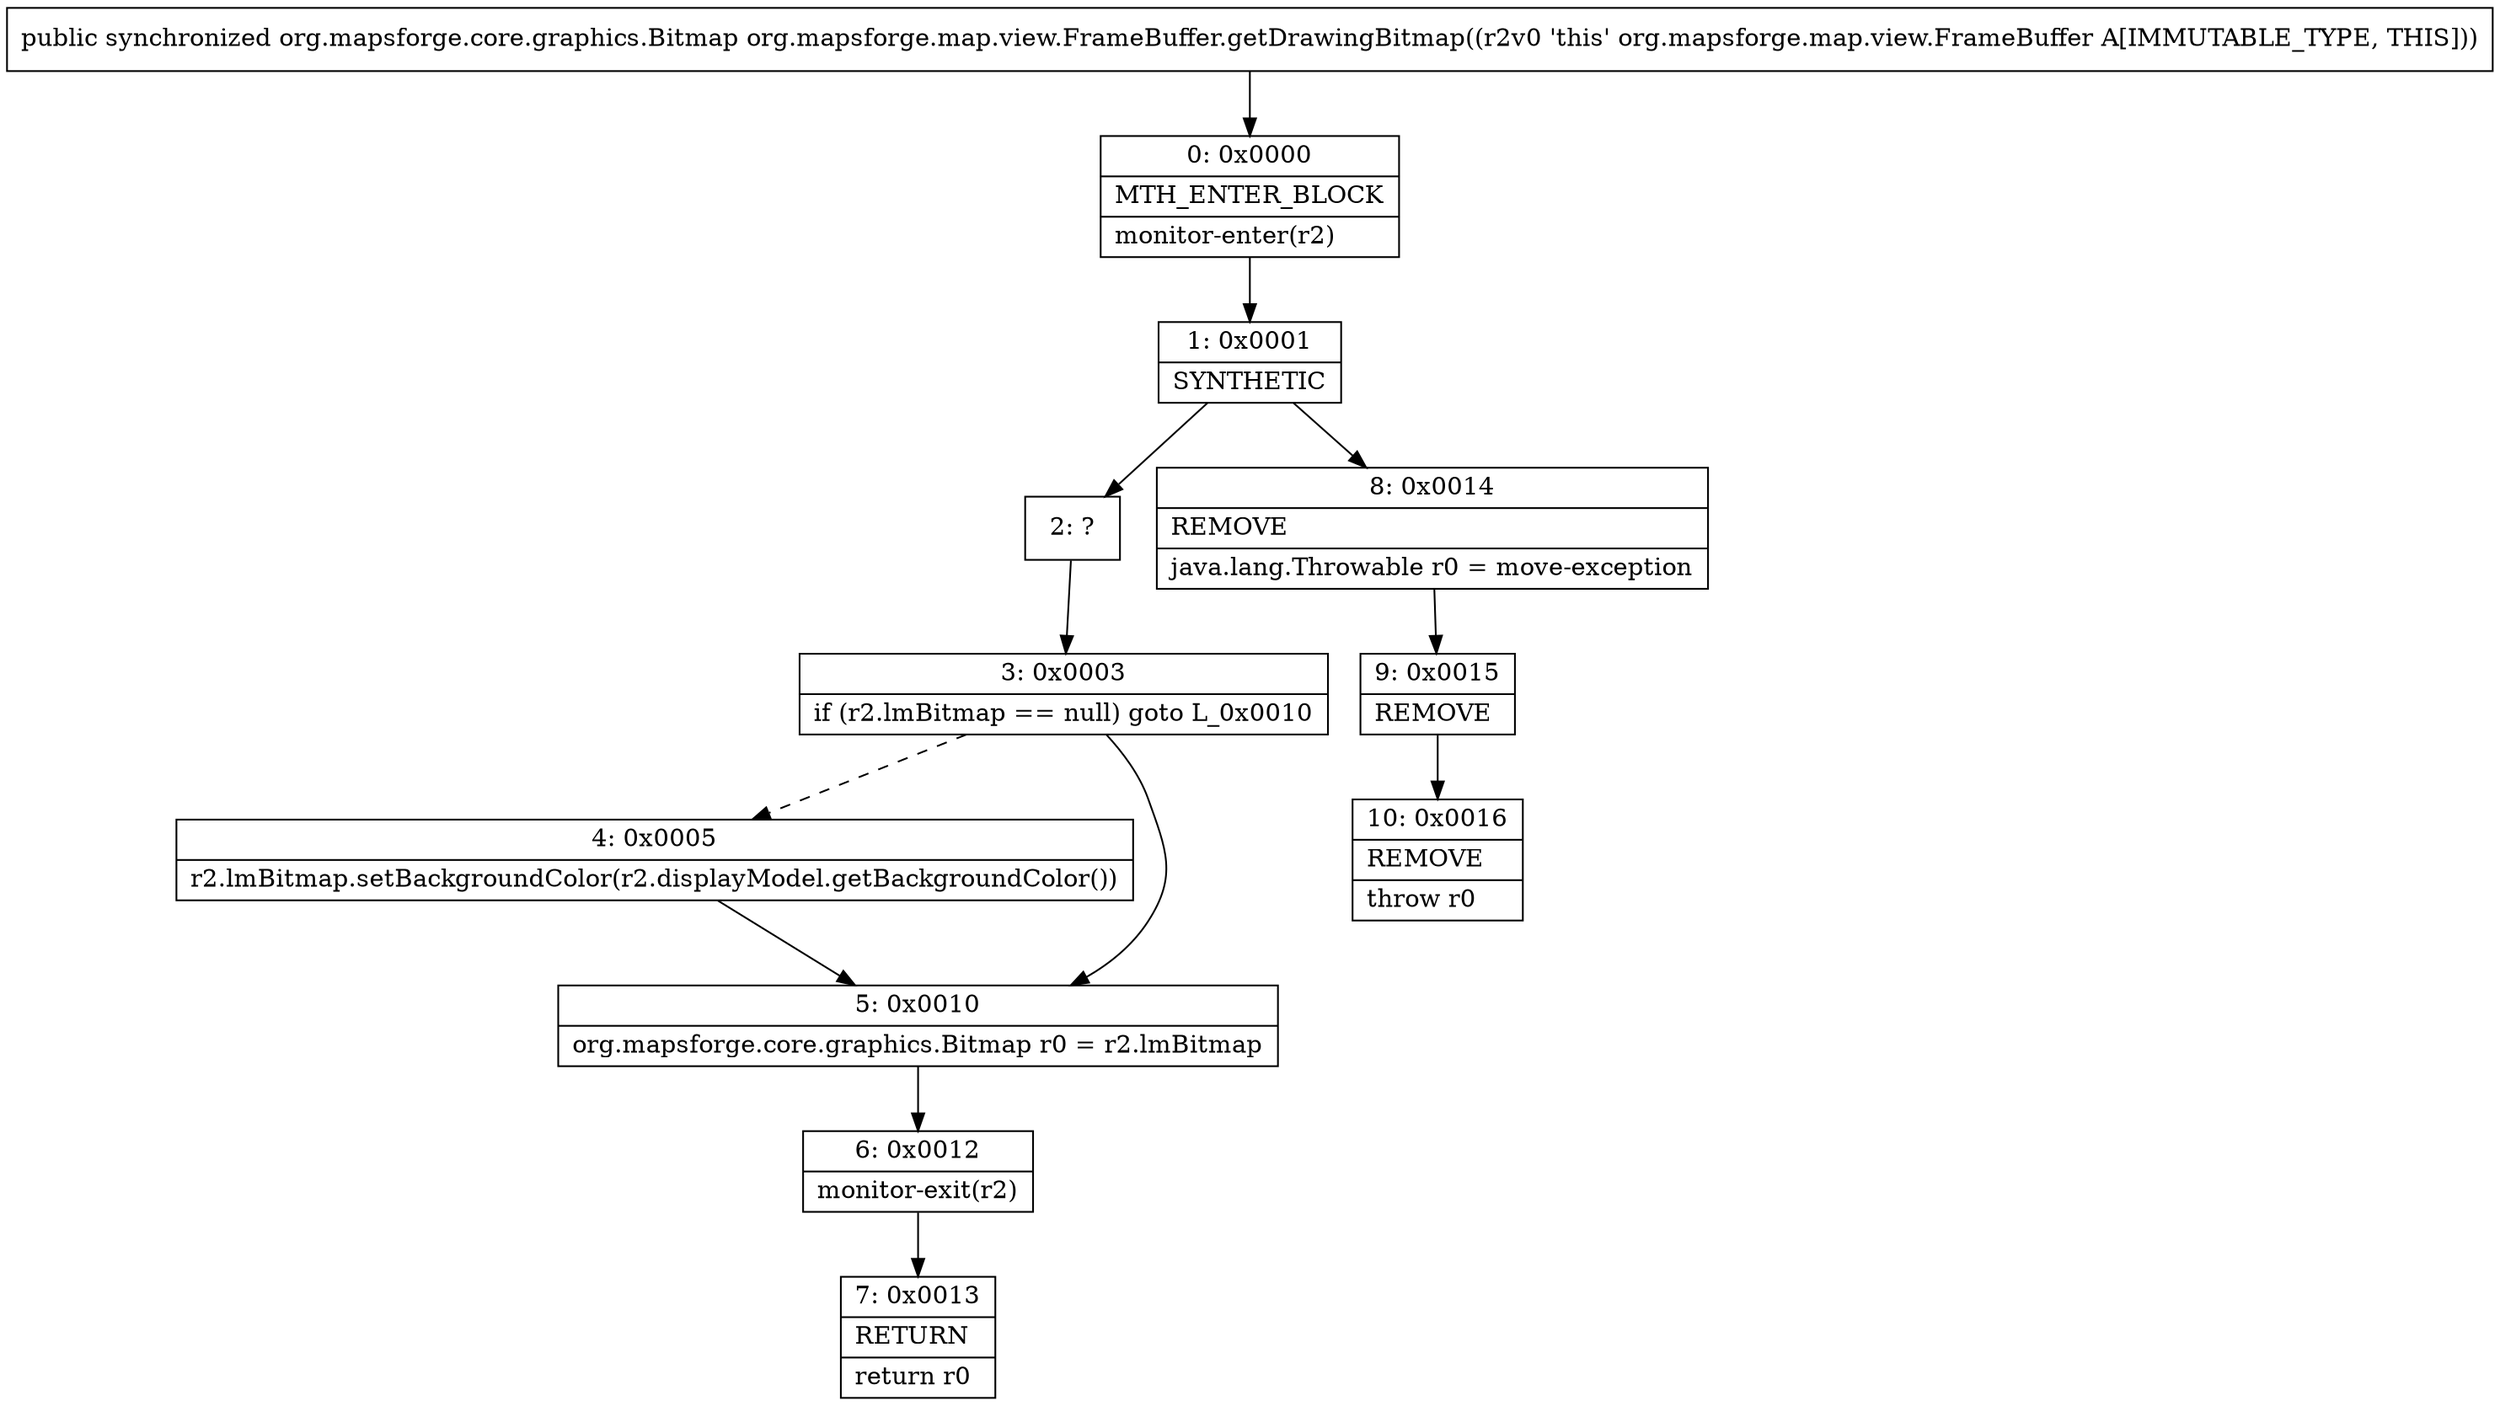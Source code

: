 digraph "CFG fororg.mapsforge.map.view.FrameBuffer.getDrawingBitmap()Lorg\/mapsforge\/core\/graphics\/Bitmap;" {
Node_0 [shape=record,label="{0\:\ 0x0000|MTH_ENTER_BLOCK\l|monitor\-enter(r2)\l}"];
Node_1 [shape=record,label="{1\:\ 0x0001|SYNTHETIC\l}"];
Node_2 [shape=record,label="{2\:\ ?}"];
Node_3 [shape=record,label="{3\:\ 0x0003|if (r2.lmBitmap == null) goto L_0x0010\l}"];
Node_4 [shape=record,label="{4\:\ 0x0005|r2.lmBitmap.setBackgroundColor(r2.displayModel.getBackgroundColor())\l}"];
Node_5 [shape=record,label="{5\:\ 0x0010|org.mapsforge.core.graphics.Bitmap r0 = r2.lmBitmap\l}"];
Node_6 [shape=record,label="{6\:\ 0x0012|monitor\-exit(r2)\l}"];
Node_7 [shape=record,label="{7\:\ 0x0013|RETURN\l|return r0\l}"];
Node_8 [shape=record,label="{8\:\ 0x0014|REMOVE\l|java.lang.Throwable r0 = move\-exception\l}"];
Node_9 [shape=record,label="{9\:\ 0x0015|REMOVE\l}"];
Node_10 [shape=record,label="{10\:\ 0x0016|REMOVE\l|throw r0\l}"];
MethodNode[shape=record,label="{public synchronized org.mapsforge.core.graphics.Bitmap org.mapsforge.map.view.FrameBuffer.getDrawingBitmap((r2v0 'this' org.mapsforge.map.view.FrameBuffer A[IMMUTABLE_TYPE, THIS])) }"];
MethodNode -> Node_0;
Node_0 -> Node_1;
Node_1 -> Node_2;
Node_1 -> Node_8;
Node_2 -> Node_3;
Node_3 -> Node_4[style=dashed];
Node_3 -> Node_5;
Node_4 -> Node_5;
Node_5 -> Node_6;
Node_6 -> Node_7;
Node_8 -> Node_9;
Node_9 -> Node_10;
}

